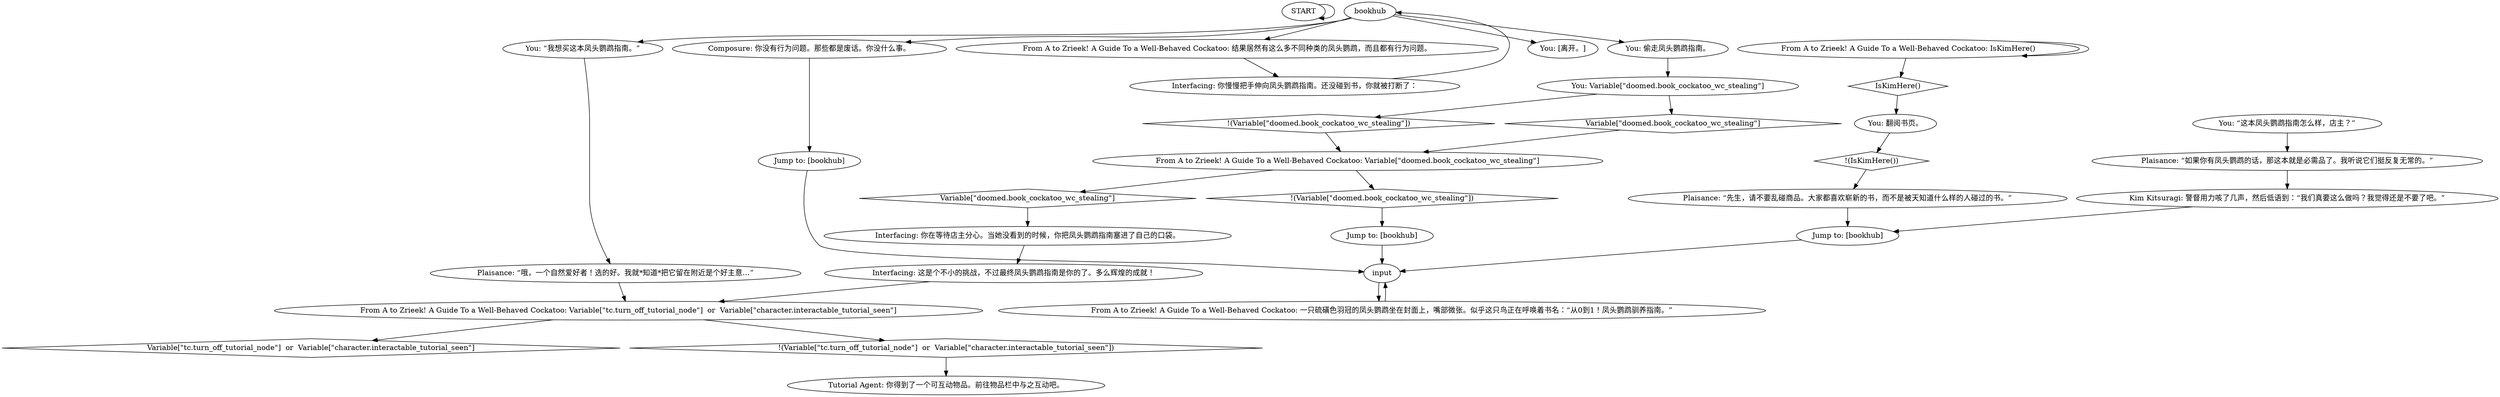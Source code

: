 # BOOKSTORE / COCKATOO
# From A to Zrieek! Guide to a Well-Behaved Cockatoo. (Helen)
# ==================================================
digraph G {
	  0 [label="START"];
	  1 [label="input"];
	  2 [label="bookhub"];
	  3 [label="From A to Zrieek! A Guide To a Well-Behaved Cockatoo: IsKimHere()"];
	  4 [label="IsKimHere()", shape=diamond];
	  5 [label="!(IsKimHere())", shape=diamond];
	  6 [label="From A to Zrieek! A Guide To a Well-Behaved Cockatoo: 结果居然有这么多不同种类的凤头鹦鹉，而且都有行为问题。"];
	  7 [label="You: “我想买这本凤头鹦鹉指南。”"];
	  8 [label="You: 翻阅书页。"];
	  9 [label="Kim Kitsuragi: 警督用力咳了几声，然后低语到：“我们真要这么做吗？我觉得还是不要了吧。”"];
	  10 [label="Jump to: [bookhub]"];
	  11 [label="Interfacing: 你慢慢把手伸向凤头鹦鹉指南。还没碰到书，你就被打断了："];
	  12 [label="Composure: 你没有行为问题。那些都是废话。你没什么事。"];
	  13 [label="You: “这本凤头鹦鹉指南怎么样，店主？”"];
	  14 [label="Tutorial Agent: 你得到了一个可互动物品。前往物品栏中与之互动吧。"];
	  15 [label="You: 偷走凤头鹦鹉指南。"];
	  16 [label="You: Variable[\"doomed.book_cockatoo_wc_stealing\"]"];
	  17 [label="Variable[\"doomed.book_cockatoo_wc_stealing\"]", shape=diamond];
	  18 [label="!(Variable[\"doomed.book_cockatoo_wc_stealing\"])", shape=diamond];
	  19 [label="Plaisance: “哦，一个自然爱好者！选的好。我就*知道*把它留在附近是个好主意…”"];
	  20 [label="Plaisance: “先生，请不要乱碰商品。大家都喜欢崭新的书，而不是被天知道什么样的人碰过的书。”"];
	  21 [label="From A to Zrieek! A Guide To a Well-Behaved Cockatoo: Variable[\"doomed.book_cockatoo_wc_stealing\"]"];
	  22 [label="Variable[\"doomed.book_cockatoo_wc_stealing\"]", shape=diamond];
	  23 [label="!(Variable[\"doomed.book_cockatoo_wc_stealing\"])", shape=diamond];
	  24 [label="Jump to: [bookhub]"];
	  25 [label="Interfacing: 这是个不小的挑战，不过最终凤头鹦鹉指南是你的了。多么辉煌的成就！"];
	  26 [label="Plaisance: “如果你有凤头鹦鹉的话，那这本就是必需品了。我听说它们挺反复无常的。”"];
	  27 [label="From A to Zrieek! A Guide To a Well-Behaved Cockatoo: 一只硫磺色羽冠的凤头鹦鹉坐在封面上，嘴部微张。似乎这只鸟正在呼唤着书名：“从0到1！凤头鹦鹉驯养指南。”"];
	  28 [label="From A to Zrieek! A Guide To a Well-Behaved Cockatoo: Variable[\"tc.turn_off_tutorial_node\"]  or  Variable[\"character.interactable_tutorial_seen\"]"];
	  29 [label="Variable[\"tc.turn_off_tutorial_node\"]  or  Variable[\"character.interactable_tutorial_seen\"]", shape=diamond];
	  30 [label="!(Variable[\"tc.turn_off_tutorial_node\"]  or  Variable[\"character.interactable_tutorial_seen\"])", shape=diamond];
	  31 [label="Jump to: [bookhub]"];
	  32 [label="You: [离开。]"];
	  33 [label="Interfacing: 你在等待店主分心。当她没看到的时候，你把凤头鹦鹉指南塞进了自己的口袋。"];
	  0 -> 0
	  1 -> 27
	  2 -> 32
	  2 -> 6
	  2 -> 7
	  2 -> 12
	  2 -> 15
	  3 -> 3
	  3 -> 4
	  4 -> 8
	  5 -> 20
	  6 -> 11
	  7 -> 19
	  8 -> 5
	  9 -> 24
	  10 -> 1
	  11 -> 2
	  12 -> 31
	  13 -> 26
	  15 -> 16
	  16 -> 17
	  16 -> 18
	  17 -> 21
	  18 -> 21
	  19 -> 28
	  20 -> 24
	  21 -> 22
	  21 -> 23
	  22 -> 33
	  23 -> 10
	  24 -> 1
	  25 -> 28
	  26 -> 9
	  27 -> 1
	  28 -> 29
	  28 -> 30
	  30 -> 14
	  31 -> 1
	  33 -> 25
}


